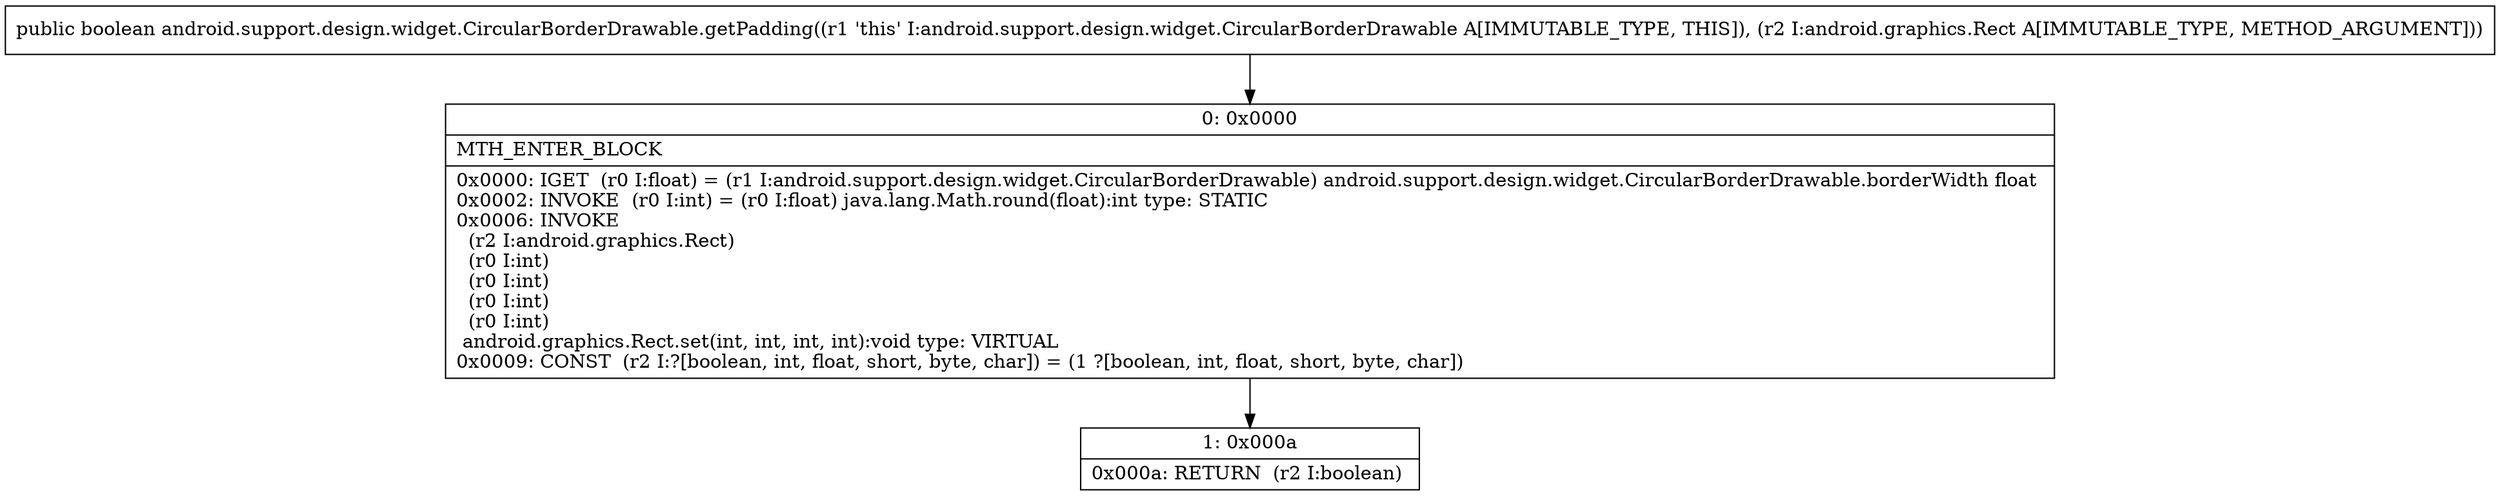 digraph "CFG forandroid.support.design.widget.CircularBorderDrawable.getPadding(Landroid\/graphics\/Rect;)Z" {
Node_0 [shape=record,label="{0\:\ 0x0000|MTH_ENTER_BLOCK\l|0x0000: IGET  (r0 I:float) = (r1 I:android.support.design.widget.CircularBorderDrawable) android.support.design.widget.CircularBorderDrawable.borderWidth float \l0x0002: INVOKE  (r0 I:int) = (r0 I:float) java.lang.Math.round(float):int type: STATIC \l0x0006: INVOKE  \l  (r2 I:android.graphics.Rect)\l  (r0 I:int)\l  (r0 I:int)\l  (r0 I:int)\l  (r0 I:int)\l android.graphics.Rect.set(int, int, int, int):void type: VIRTUAL \l0x0009: CONST  (r2 I:?[boolean, int, float, short, byte, char]) = (1 ?[boolean, int, float, short, byte, char]) \l}"];
Node_1 [shape=record,label="{1\:\ 0x000a|0x000a: RETURN  (r2 I:boolean) \l}"];
MethodNode[shape=record,label="{public boolean android.support.design.widget.CircularBorderDrawable.getPadding((r1 'this' I:android.support.design.widget.CircularBorderDrawable A[IMMUTABLE_TYPE, THIS]), (r2 I:android.graphics.Rect A[IMMUTABLE_TYPE, METHOD_ARGUMENT])) }"];
MethodNode -> Node_0;
Node_0 -> Node_1;
}

